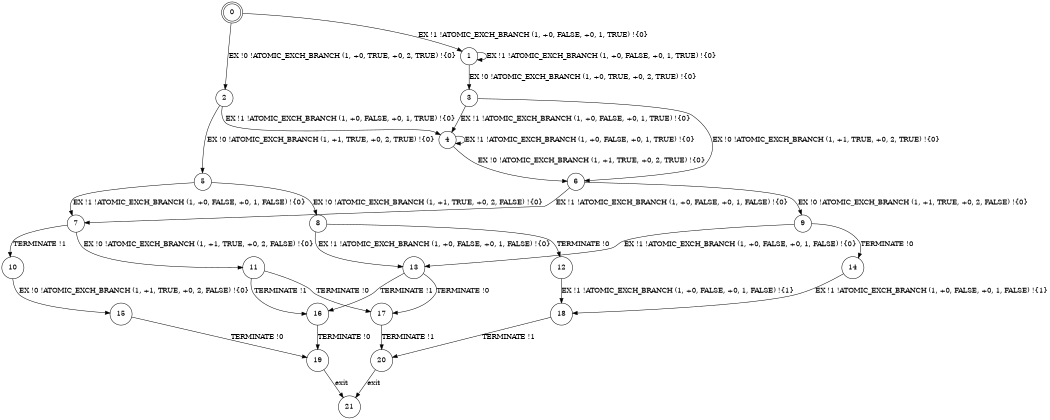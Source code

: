 digraph BCG {
size = "7, 10.5";
center = TRUE;
node [shape = circle];
0 [peripheries = 2];
0 -> 1 [label = "EX !1 !ATOMIC_EXCH_BRANCH (1, +0, FALSE, +0, 1, TRUE) !{0}"];
0 -> 2 [label = "EX !0 !ATOMIC_EXCH_BRANCH (1, +0, TRUE, +0, 2, TRUE) !{0}"];
1 -> 3 [label = "EX !0 !ATOMIC_EXCH_BRANCH (1, +0, TRUE, +0, 2, TRUE) !{0}"];
1 -> 1 [label = "EX !1 !ATOMIC_EXCH_BRANCH (1, +0, FALSE, +0, 1, TRUE) !{0}"];
2 -> 4 [label = "EX !1 !ATOMIC_EXCH_BRANCH (1, +0, FALSE, +0, 1, TRUE) !{0}"];
2 -> 5 [label = "EX !0 !ATOMIC_EXCH_BRANCH (1, +1, TRUE, +0, 2, TRUE) !{0}"];
3 -> 4 [label = "EX !1 !ATOMIC_EXCH_BRANCH (1, +0, FALSE, +0, 1, TRUE) !{0}"];
3 -> 6 [label = "EX !0 !ATOMIC_EXCH_BRANCH (1, +1, TRUE, +0, 2, TRUE) !{0}"];
4 -> 4 [label = "EX !1 !ATOMIC_EXCH_BRANCH (1, +0, FALSE, +0, 1, TRUE) !{0}"];
4 -> 6 [label = "EX !0 !ATOMIC_EXCH_BRANCH (1, +1, TRUE, +0, 2, TRUE) !{0}"];
5 -> 7 [label = "EX !1 !ATOMIC_EXCH_BRANCH (1, +0, FALSE, +0, 1, FALSE) !{0}"];
5 -> 8 [label = "EX !0 !ATOMIC_EXCH_BRANCH (1, +1, TRUE, +0, 2, FALSE) !{0}"];
6 -> 7 [label = "EX !1 !ATOMIC_EXCH_BRANCH (1, +0, FALSE, +0, 1, FALSE) !{0}"];
6 -> 9 [label = "EX !0 !ATOMIC_EXCH_BRANCH (1, +1, TRUE, +0, 2, FALSE) !{0}"];
7 -> 10 [label = "TERMINATE !1"];
7 -> 11 [label = "EX !0 !ATOMIC_EXCH_BRANCH (1, +1, TRUE, +0, 2, FALSE) !{0}"];
8 -> 12 [label = "TERMINATE !0"];
8 -> 13 [label = "EX !1 !ATOMIC_EXCH_BRANCH (1, +0, FALSE, +0, 1, FALSE) !{0}"];
9 -> 14 [label = "TERMINATE !0"];
9 -> 13 [label = "EX !1 !ATOMIC_EXCH_BRANCH (1, +0, FALSE, +0, 1, FALSE) !{0}"];
10 -> 15 [label = "EX !0 !ATOMIC_EXCH_BRANCH (1, +1, TRUE, +0, 2, FALSE) !{0}"];
11 -> 16 [label = "TERMINATE !1"];
11 -> 17 [label = "TERMINATE !0"];
12 -> 18 [label = "EX !1 !ATOMIC_EXCH_BRANCH (1, +0, FALSE, +0, 1, FALSE) !{1}"];
13 -> 16 [label = "TERMINATE !1"];
13 -> 17 [label = "TERMINATE !0"];
14 -> 18 [label = "EX !1 !ATOMIC_EXCH_BRANCH (1, +0, FALSE, +0, 1, FALSE) !{1}"];
15 -> 19 [label = "TERMINATE !0"];
16 -> 19 [label = "TERMINATE !0"];
17 -> 20 [label = "TERMINATE !1"];
18 -> 20 [label = "TERMINATE !1"];
19 -> 21 [label = "exit"];
20 -> 21 [label = "exit"];
}

